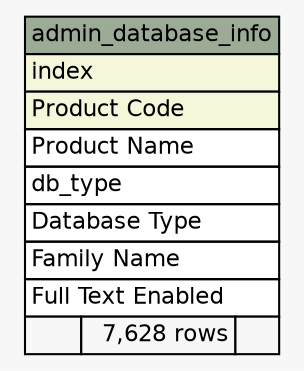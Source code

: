 // dot 2.2.1 on Windows 10 10.0
// SchemaSpy rev 590
digraph "admin_database_info" {
  graph [
    rankdir="RL"
    bgcolor="#f7f7f7"
    nodesep="0.18"
    ranksep="0.46"
    fontname="Helvetica"
    fontsize="11"
  ];
  node [
    fontname="Helvetica"
    fontsize="11"
    shape="plaintext"
  ];
  edge [
    arrowsize="0.8"
  ];
  "admin_database_info" [
    label=<
    <TABLE BORDER="0" CELLBORDER="1" CELLSPACING="0" BGCOLOR="#ffffff">
      <TR><TD COLSPAN="3" BGCOLOR="#9bab96" ALIGN="CENTER">admin_database_info</TD></TR>
      <TR><TD PORT="index" COLSPAN="3" BGCOLOR="#f4f7da" ALIGN="LEFT">index</TD></TR>
      <TR><TD PORT="Product Code" COLSPAN="3" BGCOLOR="#f4f7da" ALIGN="LEFT">Product Code</TD></TR>
      <TR><TD PORT="Product Name" COLSPAN="3" ALIGN="LEFT">Product Name</TD></TR>
      <TR><TD PORT="db_type" COLSPAN="3" ALIGN="LEFT">db_type</TD></TR>
      <TR><TD PORT="Database Type" COLSPAN="3" ALIGN="LEFT">Database Type</TD></TR>
      <TR><TD PORT="Family Name" COLSPAN="3" ALIGN="LEFT">Family Name</TD></TR>
      <TR><TD PORT="Full Text Enabled" COLSPAN="3" ALIGN="LEFT">Full Text Enabled</TD></TR>
      <TR><TD ALIGN="LEFT" BGCOLOR="#f7f7f7">  </TD><TD ALIGN="RIGHT" BGCOLOR="#f7f7f7">7,628 rows</TD><TD ALIGN="RIGHT" BGCOLOR="#f7f7f7">  </TD></TR>
    </TABLE>>
    URL="tables/admin_database_info.html"
    tooltip="admin_database_info"
  ];
}

